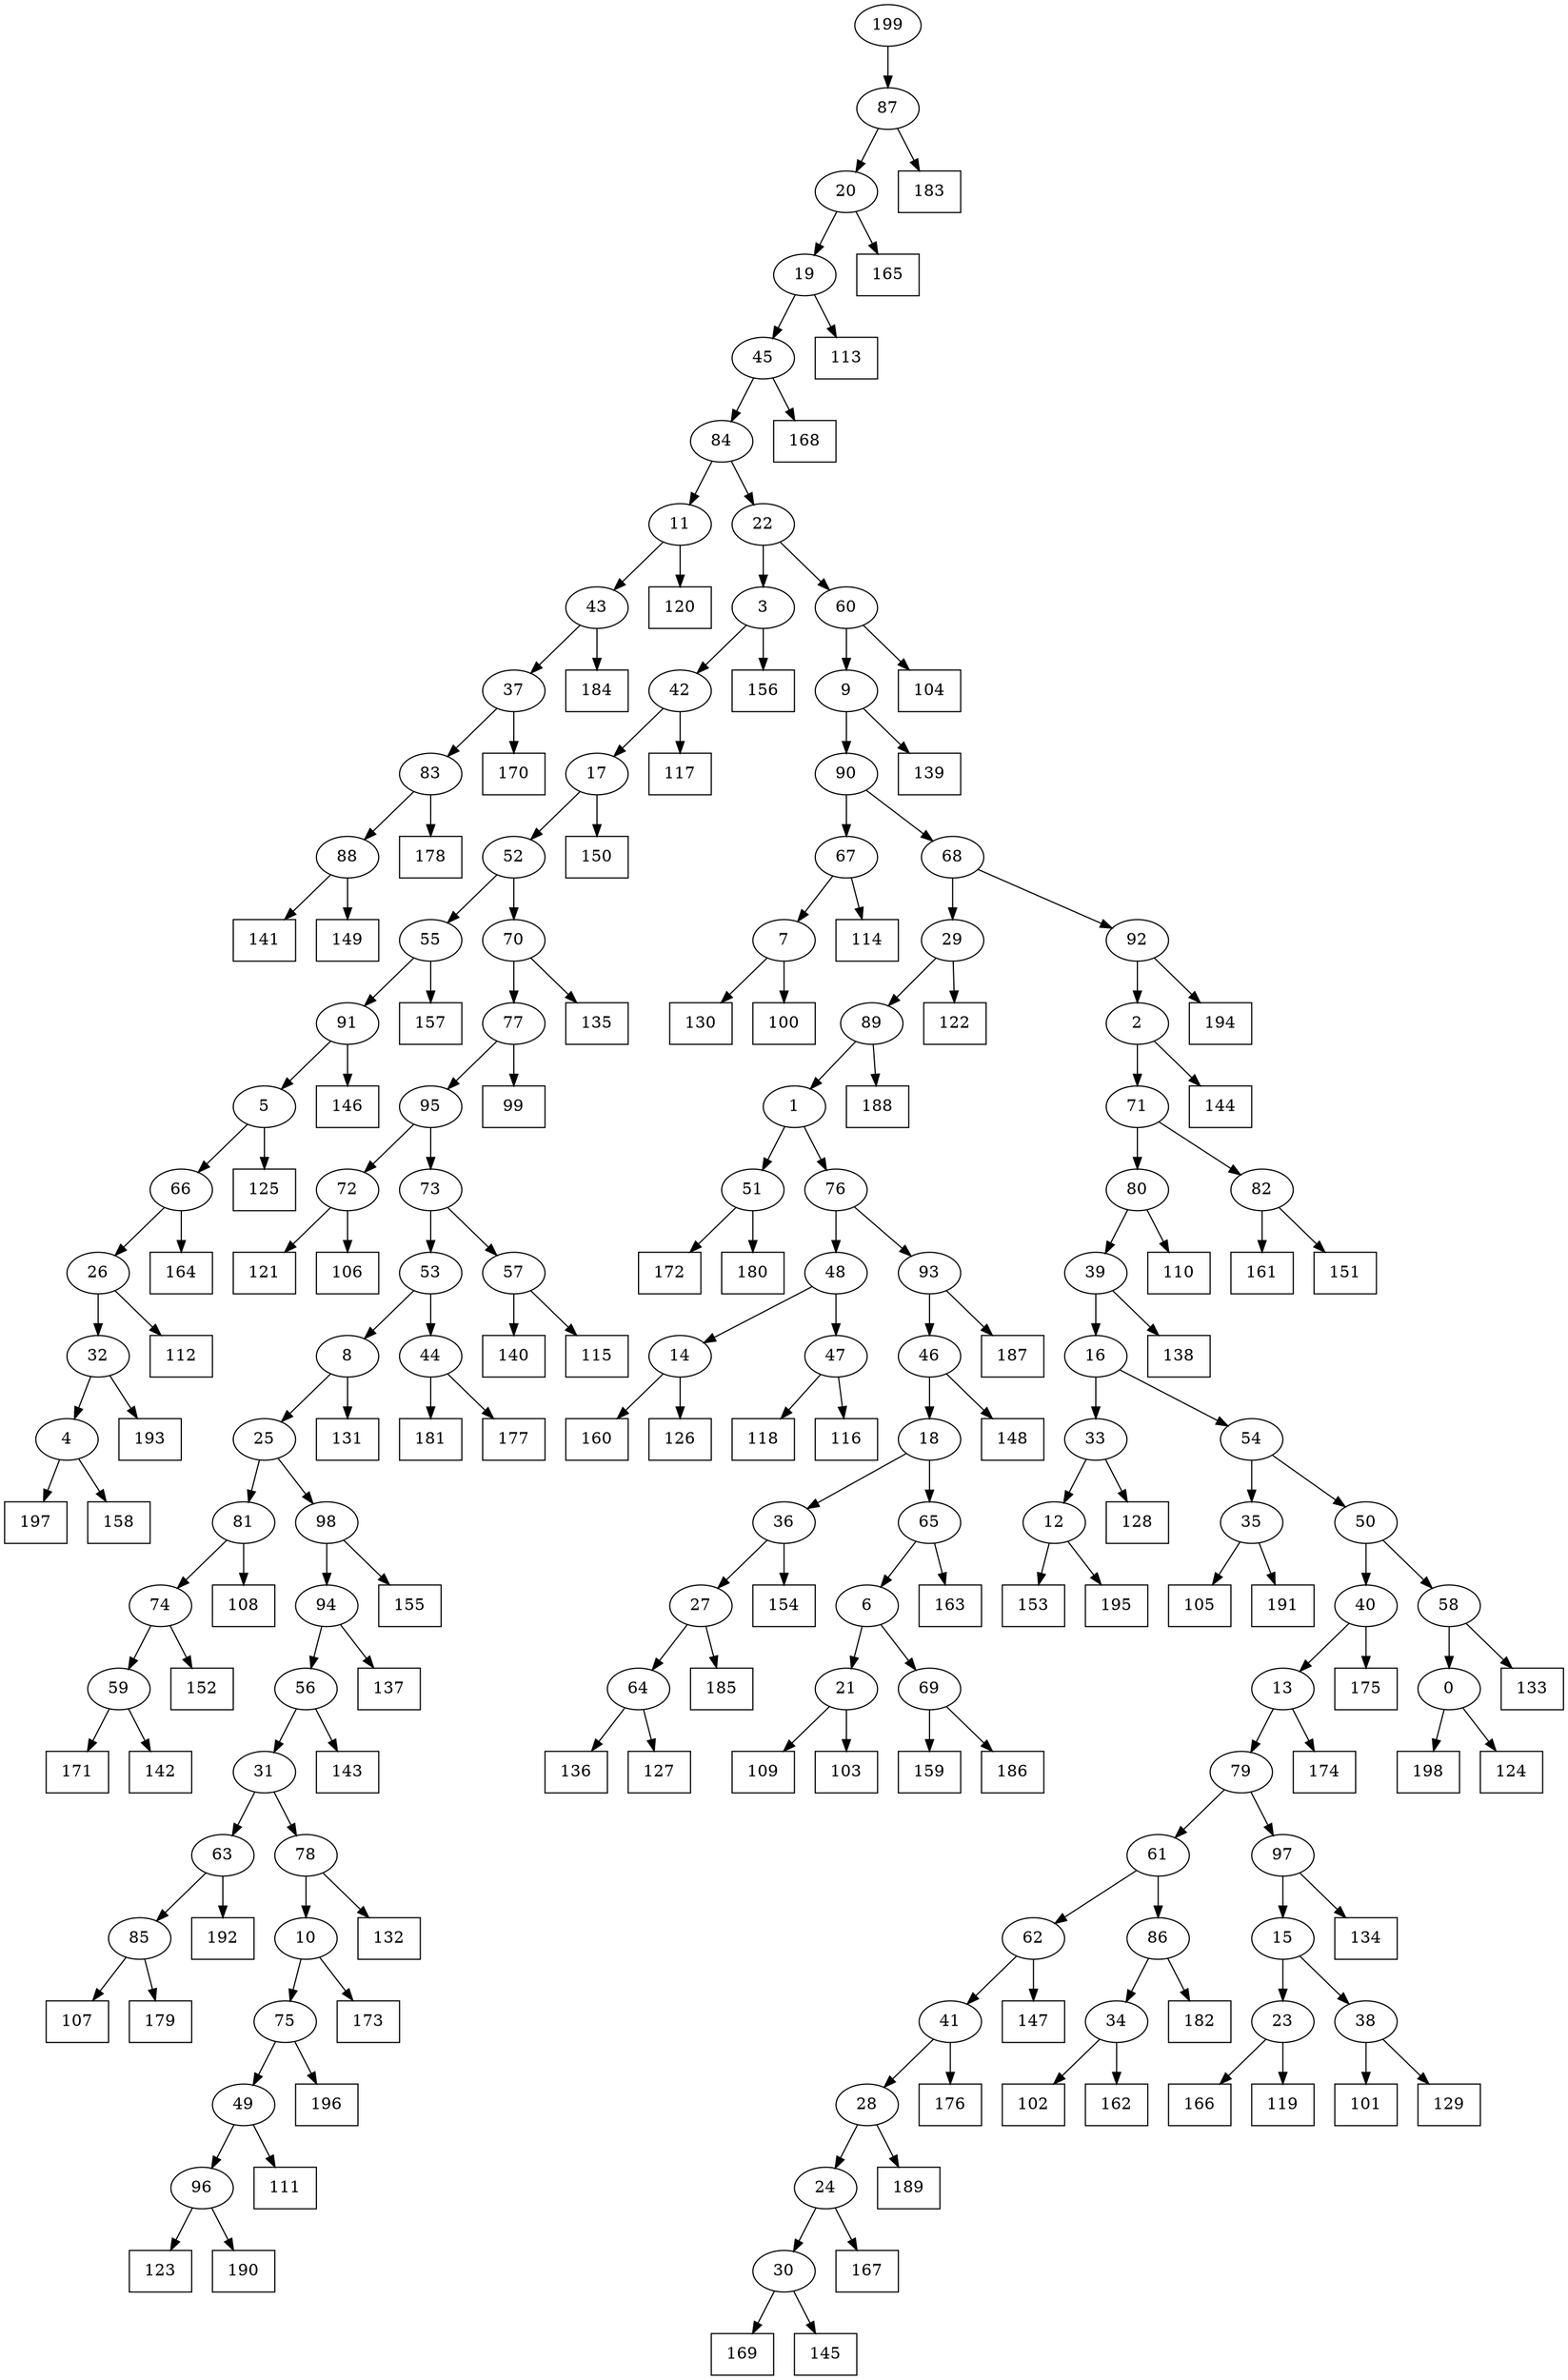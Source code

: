 digraph G {
0[label="0"];
1[label="1"];
2[label="2"];
3[label="3"];
4[label="4"];
5[label="5"];
6[label="6"];
7[label="7"];
8[label="8"];
9[label="9"];
10[label="10"];
11[label="11"];
12[label="12"];
13[label="13"];
14[label="14"];
15[label="15"];
16[label="16"];
17[label="17"];
18[label="18"];
19[label="19"];
20[label="20"];
21[label="21"];
22[label="22"];
23[label="23"];
24[label="24"];
25[label="25"];
26[label="26"];
27[label="27"];
28[label="28"];
29[label="29"];
30[label="30"];
31[label="31"];
32[label="32"];
33[label="33"];
34[label="34"];
35[label="35"];
36[label="36"];
37[label="37"];
38[label="38"];
39[label="39"];
40[label="40"];
41[label="41"];
42[label="42"];
43[label="43"];
44[label="44"];
45[label="45"];
46[label="46"];
47[label="47"];
48[label="48"];
49[label="49"];
50[label="50"];
51[label="51"];
52[label="52"];
53[label="53"];
54[label="54"];
55[label="55"];
56[label="56"];
57[label="57"];
58[label="58"];
59[label="59"];
60[label="60"];
61[label="61"];
62[label="62"];
63[label="63"];
64[label="64"];
65[label="65"];
66[label="66"];
67[label="67"];
68[label="68"];
69[label="69"];
70[label="70"];
71[label="71"];
72[label="72"];
73[label="73"];
74[label="74"];
75[label="75"];
76[label="76"];
77[label="77"];
78[label="78"];
79[label="79"];
80[label="80"];
81[label="81"];
82[label="82"];
83[label="83"];
84[label="84"];
85[label="85"];
86[label="86"];
87[label="87"];
88[label="88"];
89[label="89"];
90[label="90"];
91[label="91"];
92[label="92"];
93[label="93"];
94[label="94"];
95[label="95"];
96[label="96"];
97[label="97"];
98[label="98"];
99[shape=box,label="170"];
100[shape=box,label="131"];
101[shape=box,label="121"];
102[shape=box,label="135"];
103[shape=box,label="161"];
104[shape=box,label="189"];
105[shape=box,label="140"];
106[shape=box,label="146"];
107[shape=box,label="185"];
108[shape=box,label="181"];
109[shape=box,label="123"];
110[shape=box,label="106"];
111[shape=box,label="108"];
112[shape=box,label="102"];
113[shape=box,label="166"];
114[shape=box,label="122"];
115[shape=box,label="160"];
116[shape=box,label="105"];
117[shape=box,label="147"];
118[shape=box,label="198"];
119[shape=box,label="111"];
120[shape=box,label="125"];
121[shape=box,label="167"];
122[shape=box,label="141"];
123[shape=box,label="151"];
124[shape=box,label="132"];
125[shape=box,label="143"];
126[shape=box,label="168"];
127[shape=box,label="164"];
128[shape=box,label="176"];
129[shape=box,label="124"];
130[shape=box,label="165"];
131[shape=box,label="162"];
132[shape=box,label="112"];
133[shape=box,label="196"];
134[shape=box,label="114"];
135[shape=box,label="182"];
136[shape=box,label="115"];
137[shape=box,label="159"];
138[shape=box,label="130"];
139[shape=box,label="178"];
140[shape=box,label="187"];
141[shape=box,label="156"];
142[shape=box,label="186"];
143[shape=box,label="137"];
144[shape=box,label="153"];
145[shape=box,label="177"];
146[shape=box,label="155"];
147[shape=box,label="169"];
148[shape=box,label="136"];
149[shape=box,label="193"];
150[shape=box,label="195"];
151[shape=box,label="134"];
152[shape=box,label="117"];
153[shape=box,label="163"];
154[shape=box,label="119"];
155[shape=box,label="128"];
156[shape=box,label="191"];
157[shape=box,label="127"];
158[shape=box,label="139"];
159[shape=box,label="118"];
160[shape=box,label="110"];
161[shape=box,label="152"];
162[shape=box,label="116"];
163[shape=box,label="197"];
164[shape=box,label="157"];
165[shape=box,label="100"];
166[shape=box,label="101"];
167[shape=box,label="138"];
168[shape=box,label="145"];
169[shape=box,label="144"];
170[shape=box,label="109"];
171[shape=box,label="107"];
172[shape=box,label="149"];
173[shape=box,label="194"];
174[shape=box,label="99"];
175[shape=box,label="158"];
176[shape=box,label="126"];
177[shape=box,label="113"];
178[shape=box,label="103"];
179[shape=box,label="174"];
180[shape=box,label="171"];
181[shape=box,label="150"];
182[shape=box,label="120"];
183[shape=box,label="172"];
184[shape=box,label="133"];
185[shape=box,label="142"];
186[shape=box,label="173"];
187[shape=box,label="154"];
188[shape=box,label="183"];
189[shape=box,label="148"];
190[shape=box,label="129"];
191[shape=box,label="179"];
192[shape=box,label="184"];
193[shape=box,label="192"];
194[shape=box,label="188"];
195[shape=box,label="175"];
196[shape=box,label="104"];
197[shape=box,label="190"];
198[shape=box,label="180"];
199[label="199"];
23->113 ;
59->180 ;
32->149 ;
75->133 ;
27->107 ;
19->177 ;
39->167 ;
8->100 ;
86->135 ;
20->130 ;
33->155 ;
57->136 ;
13->179 ;
70->77 ;
5->120 ;
44->145 ;
69->142 ;
35->156 ;
82->103 ;
39->16 ;
55->164 ;
46->189 ;
69->137 ;
93->46 ;
35->116 ;
65->153 ;
3->141 ;
37->99 ;
75->49 ;
49->119 ;
9->158 ;
58->184 ;
26->32 ;
32->4 ;
82->123 ;
24->121 ;
15->23 ;
30->168 ;
54->35 ;
41->28 ;
66->127 ;
56->31 ;
38->166 ;
45->126 ;
62->41 ;
41->128 ;
51->198 ;
49->96 ;
96->197 ;
29->114 ;
83->139 ;
89->194 ;
31->78 ;
22->3 ;
0->118 ;
88->172 ;
0->129 ;
85->171 ;
71->82 ;
1->51 ;
51->183 ;
4->175 ;
2->169 ;
97->15 ;
28->104 ;
63->85 ;
14->176 ;
36->27 ;
13->79 ;
16->54 ;
40->13 ;
21->178 ;
90->68 ;
68->29 ;
74->161 ;
64->148 ;
10->75 ;
15->38 ;
17->181 ;
7->165 ;
71->80 ;
80->39 ;
54->50 ;
46->18 ;
38->190 ;
74->59 ;
52->55 ;
85->191 ;
10->186 ;
12->150 ;
56->125 ;
12->144 ;
29->89 ;
89->1 ;
6->21 ;
58->0 ;
80->160 ;
47->162 ;
11->43 ;
43->192 ;
96->109 ;
8->25 ;
87->20 ;
20->19 ;
65->6 ;
6->69 ;
78->10 ;
19->45 ;
45->84 ;
84->11 ;
50->58 ;
1->76 ;
76->93 ;
23->154 ;
5->66 ;
90->67 ;
52->70 ;
18->65 ;
57->105 ;
72->110 ;
95->73 ;
73->57 ;
9->90 ;
3->42 ;
42->152 ;
70->102 ;
27->64 ;
64->157 ;
81->111 ;
34->131 ;
84->22 ;
199->87 ;
87->188 ;
30->147 ;
79->61 ;
61->86 ;
2->71 ;
18->36 ;
36->187 ;
91->5 ;
22->60 ;
60->9 ;
53->44 ;
42->17 ;
93->140 ;
86->34 ;
34->112 ;
25->81 ;
81->74 ;
17->52 ;
25->98 ;
77->95 ;
95->72 ;
72->101 ;
28->24 ;
24->30 ;
91->106 ;
55->91 ;
73->53 ;
53->8 ;
77->174 ;
79->97 ;
97->151 ;
88->122 ;
92->2 ;
66->26 ;
26->132 ;
37->83 ;
83->88 ;
47->159 ;
59->185 ;
16->33 ;
33->12 ;
4->163 ;
61->62 ;
62->117 ;
43->37 ;
67->7 ;
7->138 ;
67->134 ;
31->63 ;
63->193 ;
21->170 ;
50->40 ;
40->195 ;
60->196 ;
94->143 ;
44->108 ;
76->48 ;
48->47 ;
78->124 ;
48->14 ;
14->115 ;
98->146 ;
68->92 ;
92->173 ;
11->182 ;
98->94 ;
94->56 ;
}
